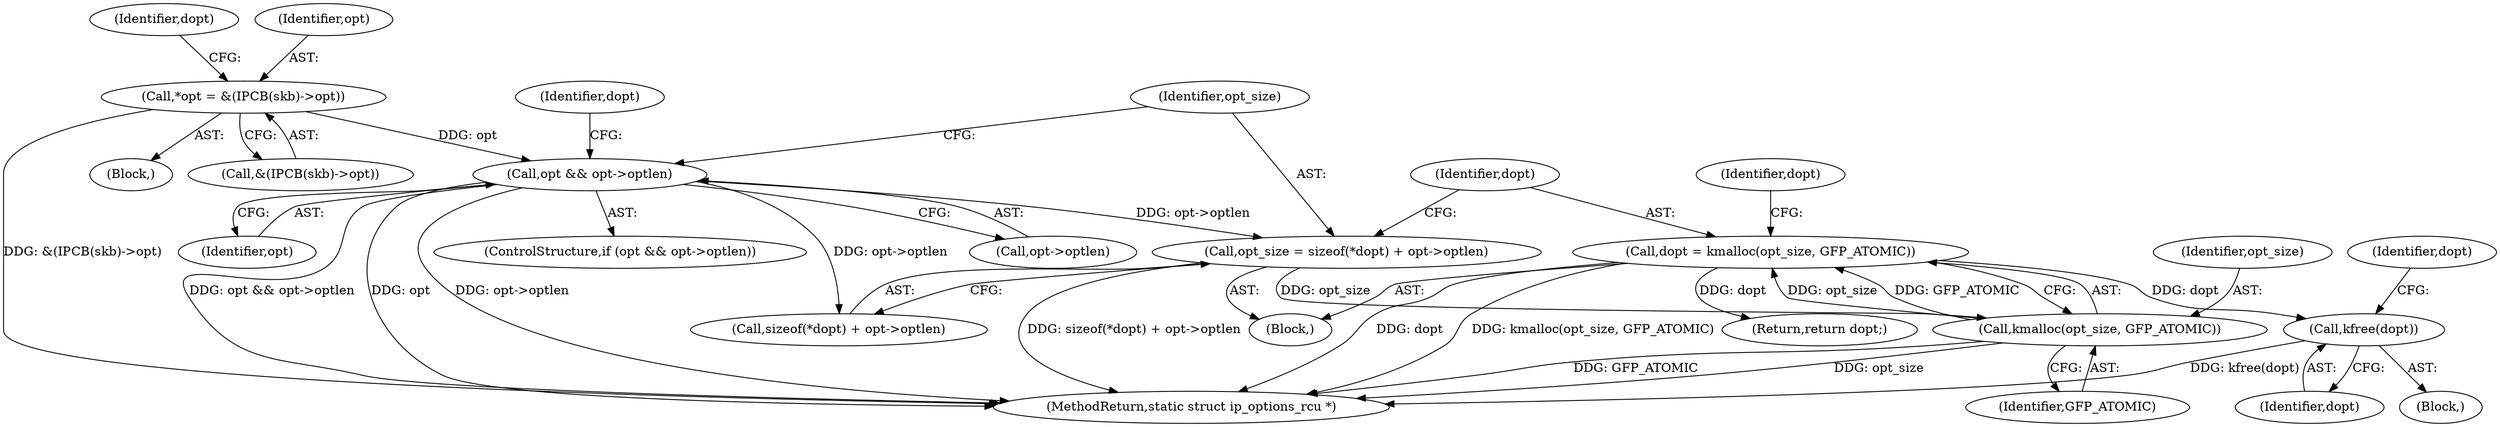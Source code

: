 digraph "0_linux_f6d8bd051c391c1c0458a30b2a7abcd939329259_30@API" {
"1000149" [label="(Call,kfree(dopt))"];
"1000133" [label="(Call,dopt = kmalloc(opt_size, GFP_ATOMIC))"];
"1000135" [label="(Call,kmalloc(opt_size, GFP_ATOMIC))"];
"1000124" [label="(Call,opt_size = sizeof(*dopt) + opt->optlen)"];
"1000117" [label="(Call,opt && opt->optlen)"];
"1000105" [label="(Call,*opt = &(IPCB(skb)->opt))"];
"1000116" [label="(ControlStructure,if (opt && opt->optlen))"];
"1000136" [label="(Identifier,opt_size)"];
"1000107" [label="(Call,&(IPCB(skb)->opt))"];
"1000155" [label="(Identifier,dopt)"];
"1000148" [label="(Block,)"];
"1000126" [label="(Call,sizeof(*dopt) + opt->optlen)"];
"1000114" [label="(Identifier,dopt)"];
"1000124" [label="(Call,opt_size = sizeof(*dopt) + opt->optlen)"];
"1000125" [label="(Identifier,opt_size)"];
"1000105" [label="(Call,*opt = &(IPCB(skb)->opt))"];
"1000152" [label="(Identifier,dopt)"];
"1000133" [label="(Call,dopt = kmalloc(opt_size, GFP_ATOMIC))"];
"1000137" [label="(Identifier,GFP_ATOMIC)"];
"1000134" [label="(Identifier,dopt)"];
"1000117" [label="(Call,opt && opt->optlen)"];
"1000119" [label="(Call,opt->optlen)"];
"1000135" [label="(Call,kmalloc(opt_size, GFP_ATOMIC))"];
"1000118" [label="(Identifier,opt)"];
"1000150" [label="(Identifier,dopt)"];
"1000122" [label="(Block,)"];
"1000139" [label="(Identifier,dopt)"];
"1000106" [label="(Identifier,opt)"];
"1000156" [label="(MethodReturn,static struct ip_options_rcu *)"];
"1000103" [label="(Block,)"];
"1000149" [label="(Call,kfree(dopt))"];
"1000154" [label="(Return,return dopt;)"];
"1000149" -> "1000148"  [label="AST: "];
"1000149" -> "1000150"  [label="CFG: "];
"1000150" -> "1000149"  [label="AST: "];
"1000152" -> "1000149"  [label="CFG: "];
"1000149" -> "1000156"  [label="DDG: kfree(dopt)"];
"1000133" -> "1000149"  [label="DDG: dopt"];
"1000133" -> "1000122"  [label="AST: "];
"1000133" -> "1000135"  [label="CFG: "];
"1000134" -> "1000133"  [label="AST: "];
"1000135" -> "1000133"  [label="AST: "];
"1000139" -> "1000133"  [label="CFG: "];
"1000133" -> "1000156"  [label="DDG: dopt"];
"1000133" -> "1000156"  [label="DDG: kmalloc(opt_size, GFP_ATOMIC)"];
"1000135" -> "1000133"  [label="DDG: opt_size"];
"1000135" -> "1000133"  [label="DDG: GFP_ATOMIC"];
"1000133" -> "1000154"  [label="DDG: dopt"];
"1000135" -> "1000137"  [label="CFG: "];
"1000136" -> "1000135"  [label="AST: "];
"1000137" -> "1000135"  [label="AST: "];
"1000135" -> "1000156"  [label="DDG: opt_size"];
"1000135" -> "1000156"  [label="DDG: GFP_ATOMIC"];
"1000124" -> "1000135"  [label="DDG: opt_size"];
"1000124" -> "1000122"  [label="AST: "];
"1000124" -> "1000126"  [label="CFG: "];
"1000125" -> "1000124"  [label="AST: "];
"1000126" -> "1000124"  [label="AST: "];
"1000134" -> "1000124"  [label="CFG: "];
"1000124" -> "1000156"  [label="DDG: sizeof(*dopt) + opt->optlen"];
"1000117" -> "1000124"  [label="DDG: opt->optlen"];
"1000117" -> "1000116"  [label="AST: "];
"1000117" -> "1000118"  [label="CFG: "];
"1000117" -> "1000119"  [label="CFG: "];
"1000118" -> "1000117"  [label="AST: "];
"1000119" -> "1000117"  [label="AST: "];
"1000125" -> "1000117"  [label="CFG: "];
"1000155" -> "1000117"  [label="CFG: "];
"1000117" -> "1000156"  [label="DDG: opt && opt->optlen"];
"1000117" -> "1000156"  [label="DDG: opt"];
"1000117" -> "1000156"  [label="DDG: opt->optlen"];
"1000105" -> "1000117"  [label="DDG: opt"];
"1000117" -> "1000126"  [label="DDG: opt->optlen"];
"1000105" -> "1000103"  [label="AST: "];
"1000105" -> "1000107"  [label="CFG: "];
"1000106" -> "1000105"  [label="AST: "];
"1000107" -> "1000105"  [label="AST: "];
"1000114" -> "1000105"  [label="CFG: "];
"1000105" -> "1000156"  [label="DDG: &(IPCB(skb)->opt)"];
}
